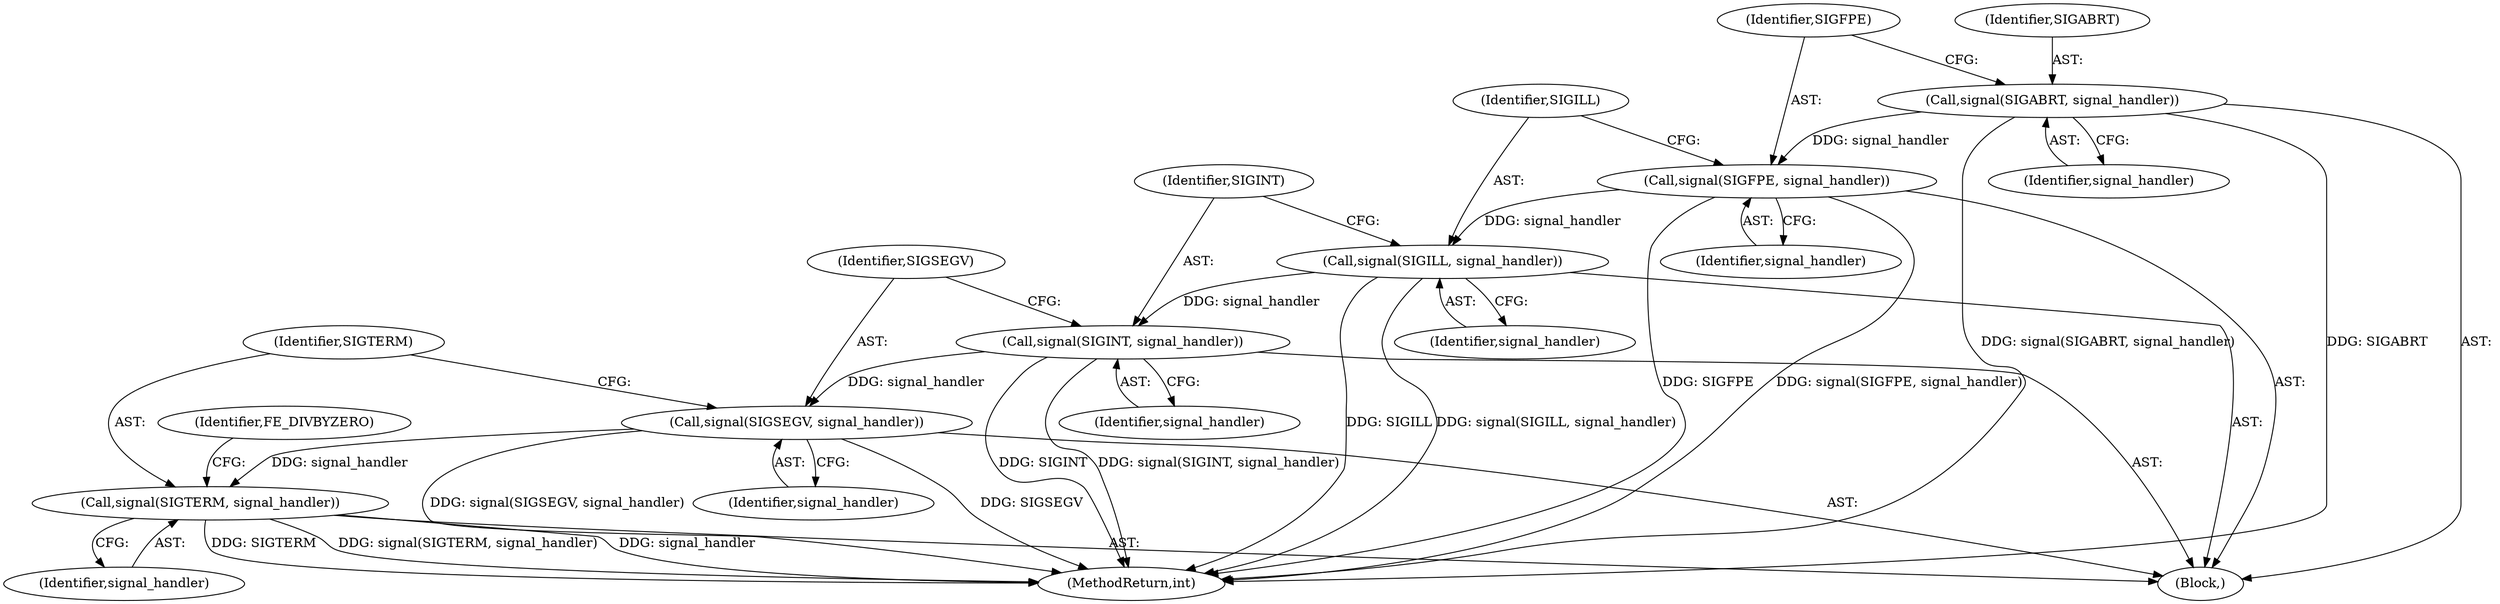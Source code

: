 digraph "0_Android_9d4853418ab2f754c2b63e091c29c5529b8b86ca_94@API" {
"1000186" [label="(Call,signal(SIGSEGV, signal_handler))"];
"1000183" [label="(Call,signal(SIGINT, signal_handler))"];
"1000180" [label="(Call,signal(SIGILL, signal_handler))"];
"1000177" [label="(Call,signal(SIGFPE, signal_handler))"];
"1000174" [label="(Call,signal(SIGABRT, signal_handler))"];
"1000189" [label="(Call,signal(SIGTERM, signal_handler))"];
"1000189" [label="(Call,signal(SIGTERM, signal_handler))"];
"1000178" [label="(Identifier,SIGFPE)"];
"1000191" [label="(Identifier,signal_handler)"];
"1000186" [label="(Call,signal(SIGSEGV, signal_handler))"];
"1000182" [label="(Identifier,signal_handler)"];
"1000187" [label="(Identifier,SIGSEGV)"];
"1000180" [label="(Call,signal(SIGILL, signal_handler))"];
"1000174" [label="(Call,signal(SIGABRT, signal_handler))"];
"1000188" [label="(Identifier,signal_handler)"];
"1000194" [label="(Identifier,FE_DIVBYZERO)"];
"1000184" [label="(Identifier,SIGINT)"];
"1000183" [label="(Call,signal(SIGINT, signal_handler))"];
"1000179" [label="(Identifier,signal_handler)"];
"1000181" [label="(Identifier,SIGILL)"];
"1000176" [label="(Identifier,signal_handler)"];
"1000190" [label="(Identifier,SIGTERM)"];
"1000185" [label="(Identifier,signal_handler)"];
"1000175" [label="(Identifier,SIGABRT)"];
"1000149" [label="(Block,)"];
"1001841" [label="(MethodReturn,int)"];
"1000177" [label="(Call,signal(SIGFPE, signal_handler))"];
"1000186" -> "1000149"  [label="AST: "];
"1000186" -> "1000188"  [label="CFG: "];
"1000187" -> "1000186"  [label="AST: "];
"1000188" -> "1000186"  [label="AST: "];
"1000190" -> "1000186"  [label="CFG: "];
"1000186" -> "1001841"  [label="DDG: signal(SIGSEGV, signal_handler)"];
"1000186" -> "1001841"  [label="DDG: SIGSEGV"];
"1000183" -> "1000186"  [label="DDG: signal_handler"];
"1000186" -> "1000189"  [label="DDG: signal_handler"];
"1000183" -> "1000149"  [label="AST: "];
"1000183" -> "1000185"  [label="CFG: "];
"1000184" -> "1000183"  [label="AST: "];
"1000185" -> "1000183"  [label="AST: "];
"1000187" -> "1000183"  [label="CFG: "];
"1000183" -> "1001841"  [label="DDG: SIGINT"];
"1000183" -> "1001841"  [label="DDG: signal(SIGINT, signal_handler)"];
"1000180" -> "1000183"  [label="DDG: signal_handler"];
"1000180" -> "1000149"  [label="AST: "];
"1000180" -> "1000182"  [label="CFG: "];
"1000181" -> "1000180"  [label="AST: "];
"1000182" -> "1000180"  [label="AST: "];
"1000184" -> "1000180"  [label="CFG: "];
"1000180" -> "1001841"  [label="DDG: SIGILL"];
"1000180" -> "1001841"  [label="DDG: signal(SIGILL, signal_handler)"];
"1000177" -> "1000180"  [label="DDG: signal_handler"];
"1000177" -> "1000149"  [label="AST: "];
"1000177" -> "1000179"  [label="CFG: "];
"1000178" -> "1000177"  [label="AST: "];
"1000179" -> "1000177"  [label="AST: "];
"1000181" -> "1000177"  [label="CFG: "];
"1000177" -> "1001841"  [label="DDG: SIGFPE"];
"1000177" -> "1001841"  [label="DDG: signal(SIGFPE, signal_handler)"];
"1000174" -> "1000177"  [label="DDG: signal_handler"];
"1000174" -> "1000149"  [label="AST: "];
"1000174" -> "1000176"  [label="CFG: "];
"1000175" -> "1000174"  [label="AST: "];
"1000176" -> "1000174"  [label="AST: "];
"1000178" -> "1000174"  [label="CFG: "];
"1000174" -> "1001841"  [label="DDG: signal(SIGABRT, signal_handler)"];
"1000174" -> "1001841"  [label="DDG: SIGABRT"];
"1000189" -> "1000149"  [label="AST: "];
"1000189" -> "1000191"  [label="CFG: "];
"1000190" -> "1000189"  [label="AST: "];
"1000191" -> "1000189"  [label="AST: "];
"1000194" -> "1000189"  [label="CFG: "];
"1000189" -> "1001841"  [label="DDG: SIGTERM"];
"1000189" -> "1001841"  [label="DDG: signal(SIGTERM, signal_handler)"];
"1000189" -> "1001841"  [label="DDG: signal_handler"];
}
